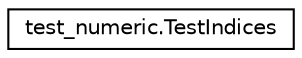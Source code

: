 digraph "Graphical Class Hierarchy"
{
 // LATEX_PDF_SIZE
  edge [fontname="Helvetica",fontsize="10",labelfontname="Helvetica",labelfontsize="10"];
  node [fontname="Helvetica",fontsize="10",shape=record];
  rankdir="LR";
  Node0 [label="test_numeric.TestIndices",height=0.2,width=0.4,color="black", fillcolor="white", style="filled",URL="$classtest__numeric_1_1TestIndices.html",tooltip=" "];
}
